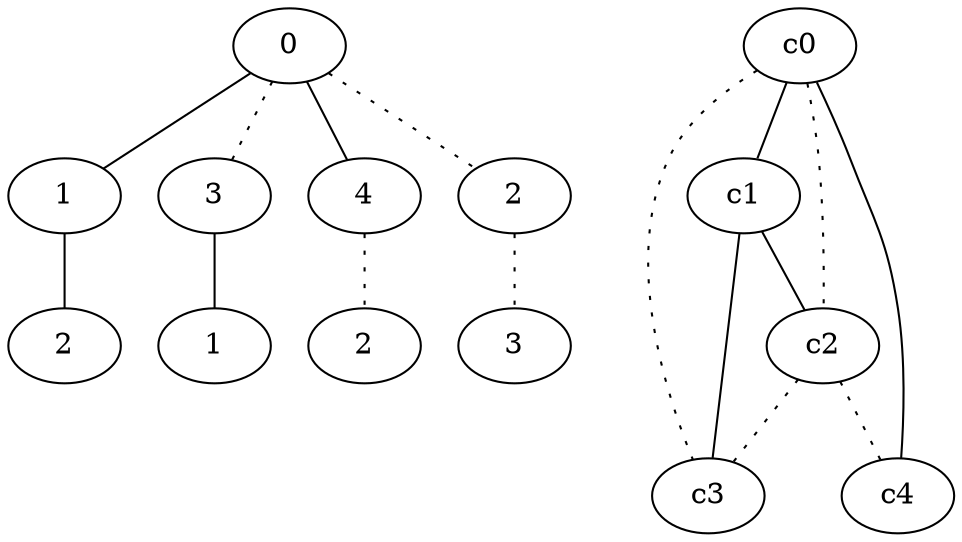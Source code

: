 graph {
a0[label=0];
a1[label=1];
a2[label=2];
a3[label=3];
a4[label=1];
a5[label=4];
a6[label=2];
a7[label=2];
a8[label=3];
a0 -- a1;
a0 -- a3 [style=dotted];
a0 -- a5;
a0 -- a7 [style=dotted];
a1 -- a2;
a3 -- a4;
a5 -- a6 [style=dotted];
a7 -- a8 [style=dotted];
c0 -- c1;
c0 -- c2 [style=dotted];
c0 -- c3 [style=dotted];
c0 -- c4;
c1 -- c2;
c1 -- c3;
c2 -- c3 [style=dotted];
c2 -- c4 [style=dotted];
}
